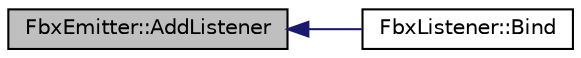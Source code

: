 digraph "FbxEmitter::AddListener"
{
  edge [fontname="Helvetica",fontsize="10",labelfontname="Helvetica",labelfontsize="10"];
  node [fontname="Helvetica",fontsize="10",shape=record];
  rankdir="LR";
  Node5 [label="FbxEmitter::AddListener",height=0.2,width=0.4,color="black", fillcolor="grey75", style="filled", fontcolor="black"];
  Node5 -> Node6 [dir="back",color="midnightblue",fontsize="10",style="solid",fontname="Helvetica"];
  Node6 [label="FbxListener::Bind",height=0.2,width=0.4,color="black", fillcolor="white", style="filled",URL="$class_fbx_listener.html#a7a3298b1f4fa347aaa2cb5136265a178"];
}

